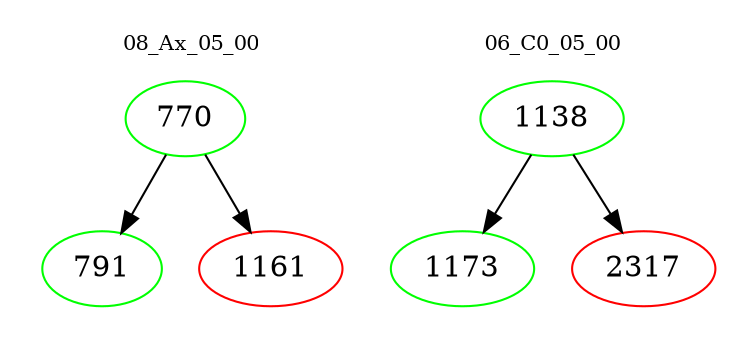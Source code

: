 digraph{
subgraph cluster_0 {
color = white
label = "08_Ax_05_00";
fontsize=10;
T0_770 [label="770", color="green"]
T0_770 -> T0_791 [color="black"]
T0_791 [label="791", color="green"]
T0_770 -> T0_1161 [color="black"]
T0_1161 [label="1161", color="red"]
}
subgraph cluster_1 {
color = white
label = "06_C0_05_00";
fontsize=10;
T1_1138 [label="1138", color="green"]
T1_1138 -> T1_1173 [color="black"]
T1_1173 [label="1173", color="green"]
T1_1138 -> T1_2317 [color="black"]
T1_2317 [label="2317", color="red"]
}
}
